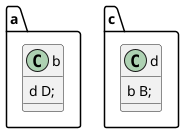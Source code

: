 @startuml Namespace test

namespace a {
    class b {
        d D;
    }
}
 
package c{
    class d{
        b B;
    }
}

@enduml